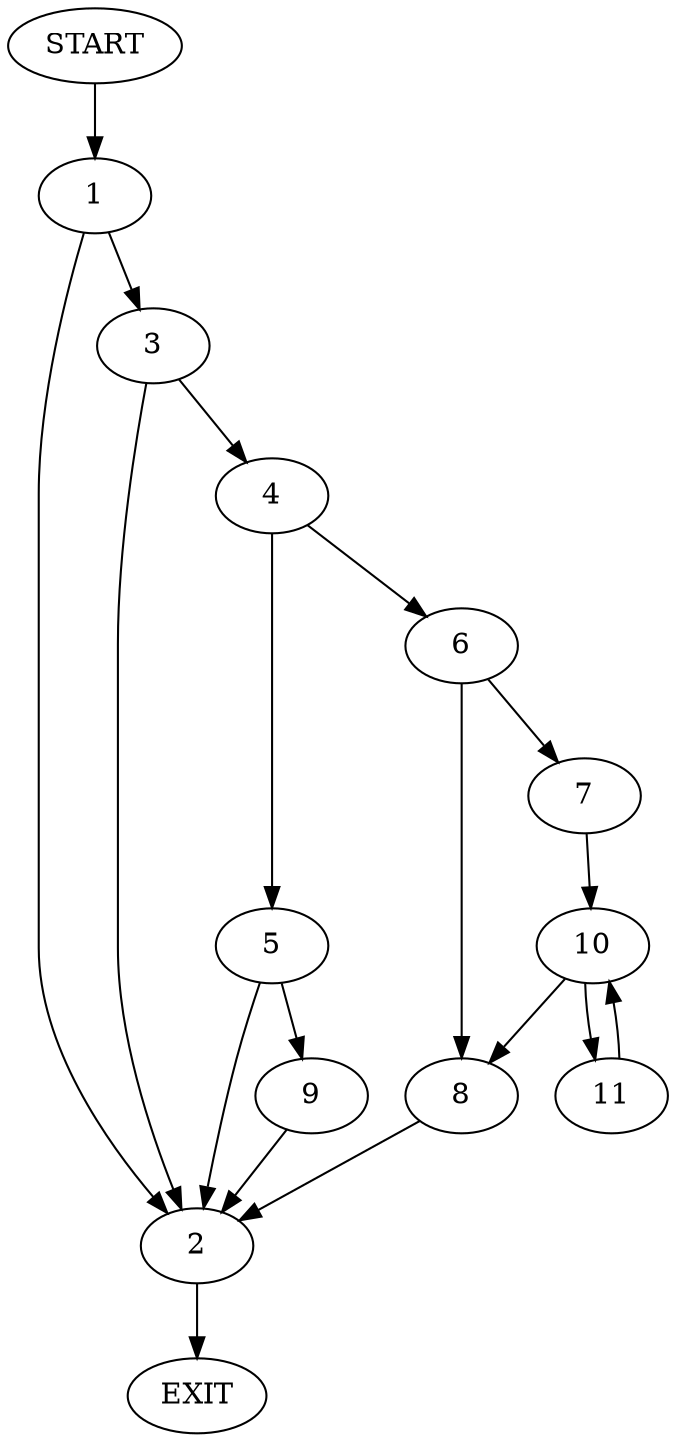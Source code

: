 digraph {
0 [label="START"];
1;
2;
3;
4;
5;
6;
7;
8;
9;
10;
11;
12 [label="EXIT"];
0 -> 1;
1 -> 2;
1 -> 3;
3 -> 2;
3 -> 4;
2 -> 12;
4 -> 5;
4 -> 6;
6 -> 7;
6 -> 8;
5 -> 2;
5 -> 9;
7 -> 10;
8 -> 2;
10 -> 11;
10 -> 8;
11 -> 10;
9 -> 2;
}